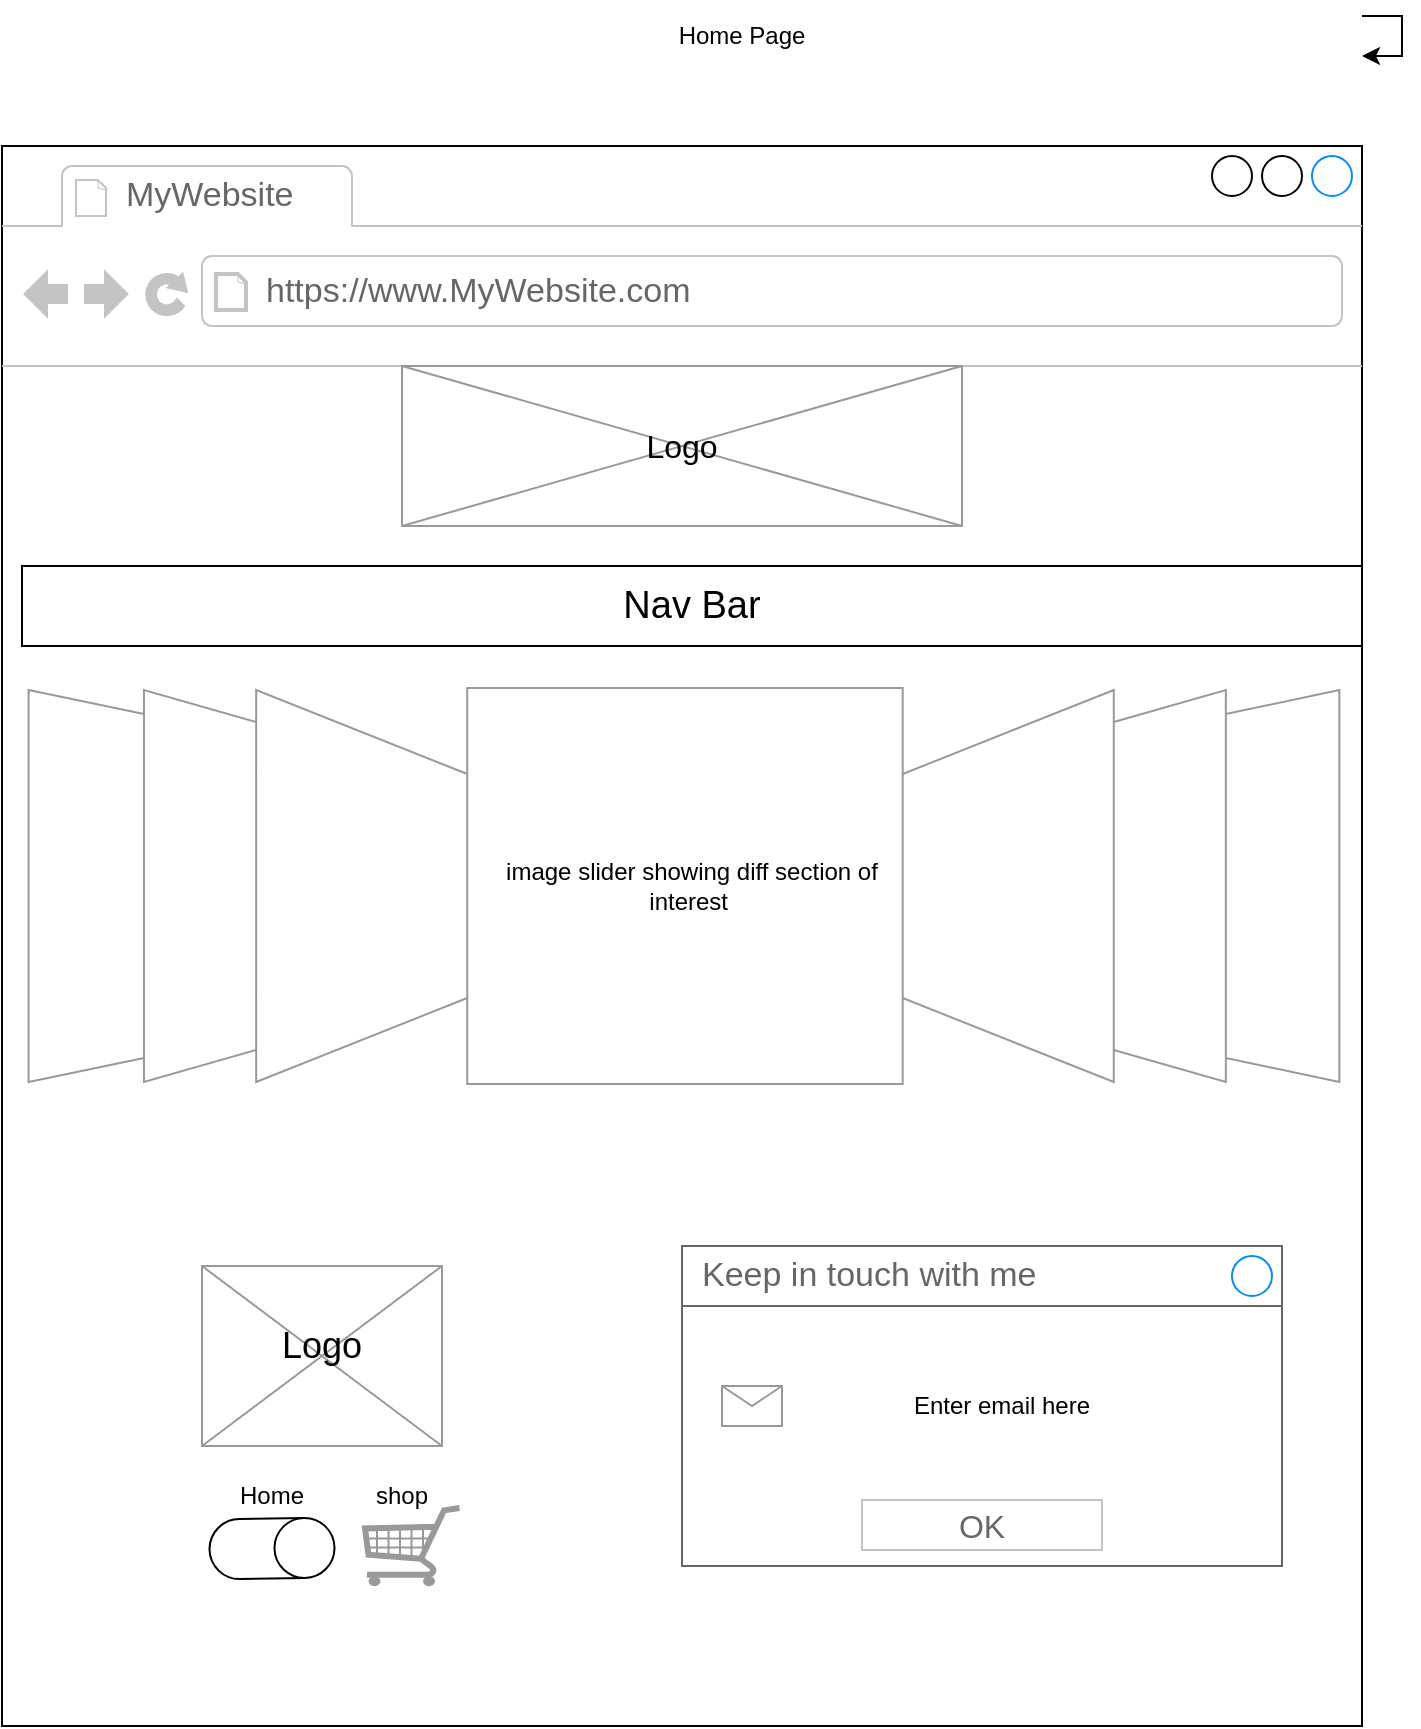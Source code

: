 <mxfile version="24.0.5" type="github">
  <diagram name="Page-1" id="eyLinjUvU1Ip7hieTrRp">
    <mxGraphModel dx="737" dy="538" grid="1" gridSize="10" guides="1" tooltips="1" connect="1" arrows="1" fold="1" page="1" pageScale="1" pageWidth="850" pageHeight="1100" math="0" shadow="0">
      <root>
        <mxCell id="0" />
        <mxCell id="1" parent="0" />
        <mxCell id="jT3DFioFZkrXziqjBPQQ-3" value="" style="strokeWidth=1;shadow=0;dashed=0;align=center;html=1;shape=mxgraph.mockup.containers.browserWindow;rSize=0;strokeColor2=#008cff;strokeColor3=#c4c4c4;mainText=,;recursiveResize=0;" vertex="1" parent="1">
          <mxGeometry x="10" y="80" width="680" height="790" as="geometry" />
        </mxCell>
        <mxCell id="jT3DFioFZkrXziqjBPQQ-4" value="MyWebsite" style="strokeWidth=1;shadow=0;dashed=0;align=center;html=1;shape=mxgraph.mockup.containers.anchor;fontSize=17;fontColor=#666666;align=left;whiteSpace=wrap;" vertex="1" parent="jT3DFioFZkrXziqjBPQQ-3">
          <mxGeometry x="60" y="12" width="110" height="26" as="geometry" />
        </mxCell>
        <mxCell id="jT3DFioFZkrXziqjBPQQ-5" value="https://www.MyWebsite.com" style="strokeWidth=1;shadow=0;dashed=0;align=center;html=1;shape=mxgraph.mockup.containers.anchor;rSize=0;fontSize=17;fontColor=#666666;align=left;" vertex="1" parent="jT3DFioFZkrXziqjBPQQ-3">
          <mxGeometry x="130" y="60" width="250" height="26" as="geometry" />
        </mxCell>
        <mxCell id="jT3DFioFZkrXziqjBPQQ-7" value="" style="verticalLabelPosition=bottom;shadow=0;dashed=0;align=center;html=1;verticalAlign=top;strokeWidth=1;shape=mxgraph.mockup.graphics.simpleIcon;strokeColor=#999999;" vertex="1" parent="jT3DFioFZkrXziqjBPQQ-3">
          <mxGeometry x="200" y="110" width="280" height="80" as="geometry" />
        </mxCell>
        <mxCell id="jT3DFioFZkrXziqjBPQQ-8" value="" style="verticalLabelPosition=bottom;shadow=0;dashed=0;align=center;html=1;verticalAlign=top;strokeWidth=1;shape=mxgraph.mockup.navigation.coverFlow;strokeColor=#999999;" vertex="1" parent="jT3DFioFZkrXziqjBPQQ-3">
          <mxGeometry x="10" y="270" width="660" height="200" as="geometry" />
        </mxCell>
        <mxCell id="jT3DFioFZkrXziqjBPQQ-10" value="" style="verticalLabelPosition=bottom;verticalAlign=top;html=1;shape=mxgraph.basic.rect;fillColor2=none;strokeWidth=1;size=20;indent=5;" vertex="1" parent="jT3DFioFZkrXziqjBPQQ-3">
          <mxGeometry x="10" y="210" width="670" height="40" as="geometry" />
        </mxCell>
        <mxCell id="jT3DFioFZkrXziqjBPQQ-11" value="&lt;font style=&quot;font-size: 19px;&quot;&gt;Nav Bar&lt;/font&gt;" style="text;html=1;align=center;verticalAlign=middle;whiteSpace=wrap;rounded=0;" vertex="1" parent="jT3DFioFZkrXziqjBPQQ-3">
          <mxGeometry x="180" y="215" width="330" height="30" as="geometry" />
        </mxCell>
        <mxCell id="jT3DFioFZkrXziqjBPQQ-14" value="&lt;font style=&quot;font-size: 16px;&quot;&gt;Logo&lt;/font&gt;" style="text;html=1;align=center;verticalAlign=middle;whiteSpace=wrap;rounded=0;" vertex="1" parent="jT3DFioFZkrXziqjBPQQ-3">
          <mxGeometry x="310" y="135" width="60" height="30" as="geometry" />
        </mxCell>
        <mxCell id="jT3DFioFZkrXziqjBPQQ-15" value="image slider showing diff section of interest&amp;nbsp;" style="text;html=1;align=center;verticalAlign=middle;whiteSpace=wrap;rounded=0;" vertex="1" parent="jT3DFioFZkrXziqjBPQQ-3">
          <mxGeometry x="230" y="355" width="230" height="30" as="geometry" />
        </mxCell>
        <mxCell id="jT3DFioFZkrXziqjBPQQ-16" value="" style="strokeWidth=1;shadow=0;dashed=0;align=center;html=1;shape=mxgraph.mockup.containers.rrect;rSize=0;strokeColor=#666666;fontColor=#666666;fontSize=17;verticalAlign=top;whiteSpace=wrap;fillColor=#ffffff;spacingTop=32;" vertex="1" parent="jT3DFioFZkrXziqjBPQQ-3">
          <mxGeometry x="340" y="550" width="300" height="160" as="geometry" />
        </mxCell>
        <mxCell id="jT3DFioFZkrXziqjBPQQ-17" value="&lt;div&gt;Keep in touch with me&lt;/div&gt;" style="strokeWidth=1;shadow=0;dashed=0;align=center;html=1;shape=mxgraph.mockup.containers.rrect;rSize=0;fontSize=17;fontColor=#666666;strokeColor=#666666;align=left;spacingLeft=8;fillColor=#ffffff;resizeWidth=1;whiteSpace=wrap;" vertex="1" parent="jT3DFioFZkrXziqjBPQQ-16">
          <mxGeometry width="300" height="30" relative="1" as="geometry" />
        </mxCell>
        <mxCell id="jT3DFioFZkrXziqjBPQQ-18" value="" style="shape=ellipse;strokeColor=#008cff;resizable=0;fillColor=none;html=1;" vertex="1" parent="jT3DFioFZkrXziqjBPQQ-17">
          <mxGeometry x="1" y="0.5" width="20" height="20" relative="1" as="geometry">
            <mxPoint x="-25" y="-10" as="offset" />
          </mxGeometry>
        </mxCell>
        <mxCell id="jT3DFioFZkrXziqjBPQQ-19" value="OK" style="strokeWidth=1;shadow=0;dashed=0;align=center;html=1;shape=mxgraph.mockup.containers.rrect;rSize=0;fontSize=16;fontColor=#666666;strokeColor=#c4c4c4;resizable=0;whiteSpace=wrap;fillColor=#ffffff;" vertex="1" parent="jT3DFioFZkrXziqjBPQQ-16">
          <mxGeometry x="0.5" y="1" width="120" height="25" relative="1" as="geometry">
            <mxPoint x="-60" y="-33" as="offset" />
          </mxGeometry>
        </mxCell>
        <mxCell id="jT3DFioFZkrXziqjBPQQ-21" value="" style="verticalLabelPosition=bottom;shadow=0;dashed=0;align=center;html=1;verticalAlign=top;strokeWidth=1;shape=mxgraph.mockup.misc.mail2;strokeColor=#999999;" vertex="1" parent="jT3DFioFZkrXziqjBPQQ-16">
          <mxGeometry x="20" y="70" width="30" height="20" as="geometry" />
        </mxCell>
        <mxCell id="jT3DFioFZkrXziqjBPQQ-22" value="Enter email here" style="text;html=1;align=center;verticalAlign=middle;whiteSpace=wrap;rounded=0;" vertex="1" parent="jT3DFioFZkrXziqjBPQQ-16">
          <mxGeometry x="80" y="65" width="160" height="30" as="geometry" />
        </mxCell>
        <mxCell id="jT3DFioFZkrXziqjBPQQ-20" value="" style="verticalLabelPosition=bottom;shadow=0;dashed=0;align=center;html=1;verticalAlign=top;strokeWidth=1;shape=mxgraph.mockup.misc.shoppingCart;strokeColor=#999999;" vertex="1" parent="jT3DFioFZkrXziqjBPQQ-3">
          <mxGeometry x="180" y="680" width="50" height="40" as="geometry" />
        </mxCell>
        <mxCell id="jT3DFioFZkrXziqjBPQQ-23" value="shop" style="text;html=1;align=center;verticalAlign=middle;whiteSpace=wrap;rounded=0;" vertex="1" parent="jT3DFioFZkrXziqjBPQQ-3">
          <mxGeometry x="165" y="660" width="70" height="30" as="geometry" />
        </mxCell>
        <mxCell id="jT3DFioFZkrXziqjBPQQ-24" value="Home" style="text;html=1;align=center;verticalAlign=middle;whiteSpace=wrap;rounded=0;" vertex="1" parent="jT3DFioFZkrXziqjBPQQ-3">
          <mxGeometry x="105" y="660" width="60" height="30" as="geometry" />
        </mxCell>
        <mxCell id="jT3DFioFZkrXziqjBPQQ-25" value="" style="shape=cylinder3;whiteSpace=wrap;html=1;boundedLbl=1;backgroundOutline=1;size=15;rotation=89;" vertex="1" parent="jT3DFioFZkrXziqjBPQQ-3">
          <mxGeometry x="120" y="670" width="30" height="62.5" as="geometry" />
        </mxCell>
        <mxCell id="jT3DFioFZkrXziqjBPQQ-26" value="" style="verticalLabelPosition=bottom;shadow=0;dashed=0;align=center;html=1;verticalAlign=top;strokeWidth=1;shape=mxgraph.mockup.graphics.simpleIcon;strokeColor=#999999;" vertex="1" parent="jT3DFioFZkrXziqjBPQQ-3">
          <mxGeometry x="100" y="560" width="120" height="90" as="geometry" />
        </mxCell>
        <mxCell id="jT3DFioFZkrXziqjBPQQ-27" value="&lt;font style=&quot;font-size: 18px;&quot;&gt;Logo&lt;/font&gt;" style="text;html=1;align=center;verticalAlign=middle;whiteSpace=wrap;rounded=0;" vertex="1" parent="jT3DFioFZkrXziqjBPQQ-3">
          <mxGeometry x="130" y="585" width="60" height="30" as="geometry" />
        </mxCell>
        <mxCell id="jT3DFioFZkrXziqjBPQQ-6" value="Home Page" style="text;html=1;align=center;verticalAlign=middle;whiteSpace=wrap;rounded=0;" vertex="1" parent="1">
          <mxGeometry x="70" y="10" width="620" height="30" as="geometry" />
        </mxCell>
        <mxCell id="jT3DFioFZkrXziqjBPQQ-28" style="edgeStyle=orthogonalEdgeStyle;rounded=0;orthogonalLoop=1;jettySize=auto;html=1;" edge="1" parent="1" source="jT3DFioFZkrXziqjBPQQ-6" target="jT3DFioFZkrXziqjBPQQ-6">
          <mxGeometry relative="1" as="geometry" />
        </mxCell>
      </root>
    </mxGraphModel>
  </diagram>
</mxfile>
